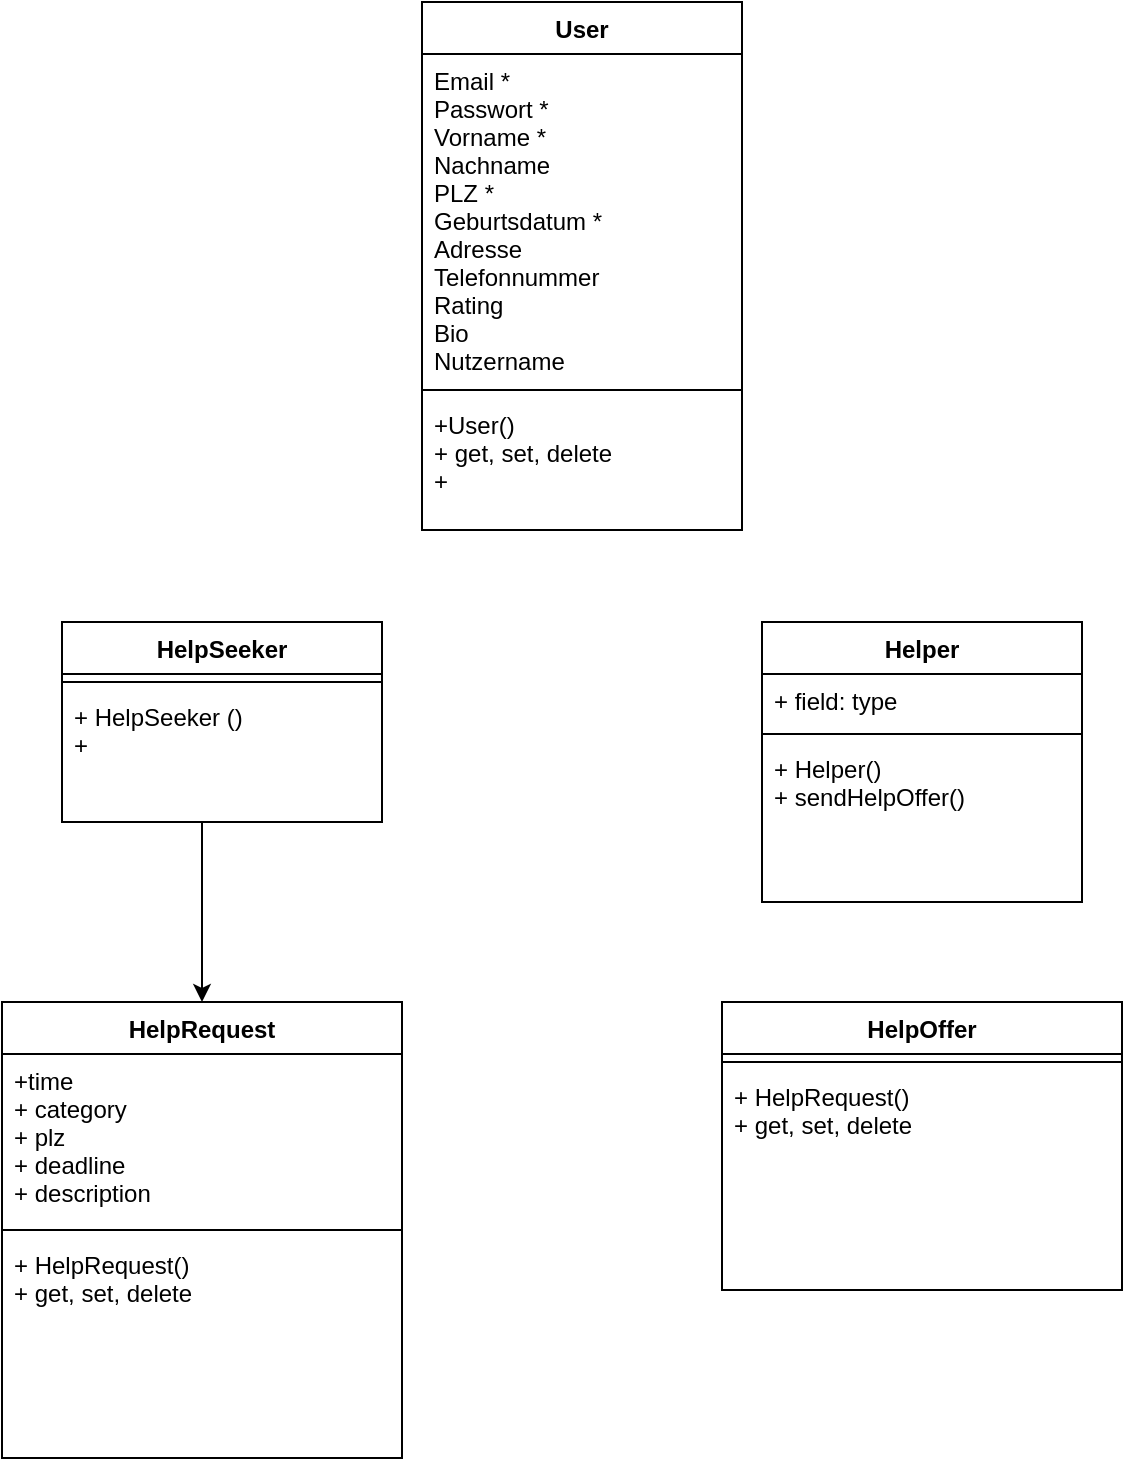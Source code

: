 <mxfile version="20.0.1" type="device"><diagram id="C5RBs43oDa-KdzZeNtuy" name="Page-1"><mxGraphModel dx="1038" dy="556" grid="1" gridSize="10" guides="1" tooltips="1" connect="1" arrows="1" fold="1" page="1" pageScale="1" pageWidth="827" pageHeight="1169" math="0" shadow="0"><root><mxCell id="WIyWlLk6GJQsqaUBKTNV-0"/><mxCell id="WIyWlLk6GJQsqaUBKTNV-1" parent="WIyWlLk6GJQsqaUBKTNV-0"/><mxCell id="I5XiyK2Re0_KtBUqJOLn-3" value="HelpSeeker&#xA;" style="swimlane;fontStyle=1;align=center;verticalAlign=top;childLayout=stackLayout;horizontal=1;startSize=26;horizontalStack=0;resizeParent=1;resizeParentMax=0;resizeLast=0;collapsible=1;marginBottom=0;" vertex="1" parent="WIyWlLk6GJQsqaUBKTNV-1"><mxGeometry x="140" y="330" width="160" height="100" as="geometry"/></mxCell><mxCell id="I5XiyK2Re0_KtBUqJOLn-5" value="" style="line;strokeWidth=1;fillColor=none;align=left;verticalAlign=middle;spacingTop=-1;spacingLeft=3;spacingRight=3;rotatable=0;labelPosition=right;points=[];portConstraint=eastwest;" vertex="1" parent="I5XiyK2Re0_KtBUqJOLn-3"><mxGeometry y="26" width="160" height="8" as="geometry"/></mxCell><mxCell id="I5XiyK2Re0_KtBUqJOLn-6" value="+ HelpSeeker ()&#xA;+ &#xA;&#xA;&#xA;" style="text;strokeColor=none;fillColor=none;align=left;verticalAlign=top;spacingLeft=4;spacingRight=4;overflow=hidden;rotatable=0;points=[[0,0.5],[1,0.5]];portConstraint=eastwest;" vertex="1" parent="I5XiyK2Re0_KtBUqJOLn-3"><mxGeometry y="34" width="160" height="66" as="geometry"/></mxCell><mxCell id="I5XiyK2Re0_KtBUqJOLn-12" value="User&#xA;" style="swimlane;fontStyle=1;align=center;verticalAlign=top;childLayout=stackLayout;horizontal=1;startSize=26;horizontalStack=0;resizeParent=1;resizeParentMax=0;resizeLast=0;collapsible=1;marginBottom=0;" vertex="1" parent="WIyWlLk6GJQsqaUBKTNV-1"><mxGeometry x="320" y="20" width="160" height="264" as="geometry"/></mxCell><mxCell id="I5XiyK2Re0_KtBUqJOLn-13" value="Email *&#xA;Passwort *&#xA;Vorname *&#xA;Nachname&#xA;PLZ *&#xA;Geburtsdatum *&#xA;Adresse&#xA;Telefonnummer&#xA;Rating&#xA;Bio&#xA;Nutzername&#xA;&#xA;&#xA;&#xA;" style="text;strokeColor=none;fillColor=none;align=left;verticalAlign=top;spacingLeft=4;spacingRight=4;overflow=hidden;rotatable=0;points=[[0,0.5],[1,0.5]];portConstraint=eastwest;" vertex="1" parent="I5XiyK2Re0_KtBUqJOLn-12"><mxGeometry y="26" width="160" height="164" as="geometry"/></mxCell><mxCell id="I5XiyK2Re0_KtBUqJOLn-14" value="" style="line;strokeWidth=1;fillColor=none;align=left;verticalAlign=middle;spacingTop=-1;spacingLeft=3;spacingRight=3;rotatable=0;labelPosition=right;points=[];portConstraint=eastwest;" vertex="1" parent="I5XiyK2Re0_KtBUqJOLn-12"><mxGeometry y="190" width="160" height="8" as="geometry"/></mxCell><mxCell id="I5XiyK2Re0_KtBUqJOLn-15" value="+User()&#xA;+ get, set, delete&#xA;+ &#xA;&#xA;" style="text;strokeColor=none;fillColor=none;align=left;verticalAlign=top;spacingLeft=4;spacingRight=4;overflow=hidden;rotatable=0;points=[[0,0.5],[1,0.5]];portConstraint=eastwest;" vertex="1" parent="I5XiyK2Re0_KtBUqJOLn-12"><mxGeometry y="198" width="160" height="66" as="geometry"/></mxCell><mxCell id="I5XiyK2Re0_KtBUqJOLn-16" value="HelpRequest&#xA;" style="swimlane;fontStyle=1;align=center;verticalAlign=top;childLayout=stackLayout;horizontal=1;startSize=26;horizontalStack=0;resizeParent=1;resizeParentMax=0;resizeLast=0;collapsible=1;marginBottom=0;" vertex="1" parent="WIyWlLk6GJQsqaUBKTNV-1"><mxGeometry x="110" y="520" width="200" height="228" as="geometry"/></mxCell><mxCell id="I5XiyK2Re0_KtBUqJOLn-17" value="+time&#xA;+ category&#xA;+ plz&#xA;+ deadline&#xA;+ description&#xA;&#xA;" style="text;strokeColor=none;fillColor=none;align=left;verticalAlign=top;spacingLeft=4;spacingRight=4;overflow=hidden;rotatable=0;points=[[0,0.5],[1,0.5]];portConstraint=eastwest;" vertex="1" parent="I5XiyK2Re0_KtBUqJOLn-16"><mxGeometry y="26" width="200" height="84" as="geometry"/></mxCell><mxCell id="I5XiyK2Re0_KtBUqJOLn-18" value="" style="line;strokeWidth=1;fillColor=none;align=left;verticalAlign=middle;spacingTop=-1;spacingLeft=3;spacingRight=3;rotatable=0;labelPosition=right;points=[];portConstraint=eastwest;" vertex="1" parent="I5XiyK2Re0_KtBUqJOLn-16"><mxGeometry y="110" width="200" height="8" as="geometry"/></mxCell><mxCell id="I5XiyK2Re0_KtBUqJOLn-19" value="+ HelpRequest()&#xA;+ get, set, delete" style="text;strokeColor=none;fillColor=none;align=left;verticalAlign=top;spacingLeft=4;spacingRight=4;overflow=hidden;rotatable=0;points=[[0,0.5],[1,0.5]];portConstraint=eastwest;" vertex="1" parent="I5XiyK2Re0_KtBUqJOLn-16"><mxGeometry y="118" width="200" height="110" as="geometry"/></mxCell><mxCell id="I5XiyK2Re0_KtBUqJOLn-24" value="HelpOffer&#xA;" style="swimlane;fontStyle=1;align=center;verticalAlign=top;childLayout=stackLayout;horizontal=1;startSize=26;horizontalStack=0;resizeParent=1;resizeParentMax=0;resizeLast=0;collapsible=1;marginBottom=0;" vertex="1" parent="WIyWlLk6GJQsqaUBKTNV-1"><mxGeometry x="470" y="520" width="200" height="144" as="geometry"/></mxCell><mxCell id="I5XiyK2Re0_KtBUqJOLn-26" value="" style="line;strokeWidth=1;fillColor=none;align=left;verticalAlign=middle;spacingTop=-1;spacingLeft=3;spacingRight=3;rotatable=0;labelPosition=right;points=[];portConstraint=eastwest;" vertex="1" parent="I5XiyK2Re0_KtBUqJOLn-24"><mxGeometry y="26" width="200" height="8" as="geometry"/></mxCell><mxCell id="I5XiyK2Re0_KtBUqJOLn-27" value="+ HelpRequest()&#xA;+ get, set, delete" style="text;strokeColor=none;fillColor=none;align=left;verticalAlign=top;spacingLeft=4;spacingRight=4;overflow=hidden;rotatable=0;points=[[0,0.5],[1,0.5]];portConstraint=eastwest;" vertex="1" parent="I5XiyK2Re0_KtBUqJOLn-24"><mxGeometry y="34" width="200" height="110" as="geometry"/></mxCell><mxCell id="I5XiyK2Re0_KtBUqJOLn-32" value="Helper" style="swimlane;fontStyle=1;align=center;verticalAlign=top;childLayout=stackLayout;horizontal=1;startSize=26;horizontalStack=0;resizeParent=1;resizeParentMax=0;resizeLast=0;collapsible=1;marginBottom=0;" vertex="1" parent="WIyWlLk6GJQsqaUBKTNV-1"><mxGeometry x="490" y="330" width="160" height="140" as="geometry"/></mxCell><mxCell id="I5XiyK2Re0_KtBUqJOLn-33" value="+ field: type" style="text;strokeColor=none;fillColor=none;align=left;verticalAlign=top;spacingLeft=4;spacingRight=4;overflow=hidden;rotatable=0;points=[[0,0.5],[1,0.5]];portConstraint=eastwest;" vertex="1" parent="I5XiyK2Re0_KtBUqJOLn-32"><mxGeometry y="26" width="160" height="26" as="geometry"/></mxCell><mxCell id="I5XiyK2Re0_KtBUqJOLn-34" value="" style="line;strokeWidth=1;fillColor=none;align=left;verticalAlign=middle;spacingTop=-1;spacingLeft=3;spacingRight=3;rotatable=0;labelPosition=right;points=[];portConstraint=eastwest;" vertex="1" parent="I5XiyK2Re0_KtBUqJOLn-32"><mxGeometry y="52" width="160" height="8" as="geometry"/></mxCell><mxCell id="I5XiyK2Re0_KtBUqJOLn-35" value="+ Helper()&#xA;+ sendHelpOffer()" style="text;strokeColor=none;fillColor=none;align=left;verticalAlign=top;spacingLeft=4;spacingRight=4;overflow=hidden;rotatable=0;points=[[0,0.5],[1,0.5]];portConstraint=eastwest;" vertex="1" parent="I5XiyK2Re0_KtBUqJOLn-32"><mxGeometry y="60" width="160" height="80" as="geometry"/></mxCell><mxCell id="I5XiyK2Re0_KtBUqJOLn-36" style="edgeStyle=orthogonalEdgeStyle;rounded=0;orthogonalLoop=1;jettySize=auto;html=1;" edge="1" parent="WIyWlLk6GJQsqaUBKTNV-1" source="I5XiyK2Re0_KtBUqJOLn-6" target="I5XiyK2Re0_KtBUqJOLn-16"><mxGeometry relative="1" as="geometry"><Array as="points"><mxPoint x="210" y="440"/><mxPoint x="210" y="440"/></Array></mxGeometry></mxCell></root></mxGraphModel></diagram></mxfile>